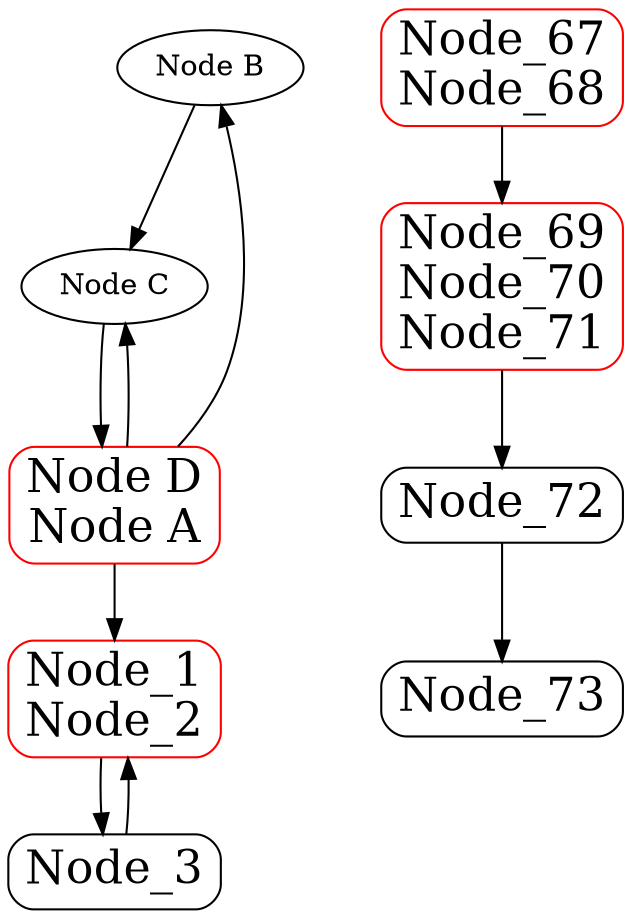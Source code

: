 digraph G {
B [label="Node B"];
C [label="Node C"];
B -> C;
subgraph "sub_graph_1" {
label="sub_graph_1";
Node_3 [shape=Mrecord, fontsize=22, label="Node_3"];
}

subgraph "sub_graph_2" {
label="sub_graph_2";
Node_72 [shape=Mrecord, fontsize=22, label="Node_72"];
Node_72 -> Node_73;
Node_73 [shape=Mrecord, fontsize=22, label="Node_73"];
}

D_A [label="Node D\nNode A", shape=Mrecord, fontsize=22, color=red];
D_A -> B;
D_A -> C;
C -> D_A;
Node_1_Node_2 [label="Node_1\nNode_2", shape=Mrecord, fontsize=22, color=red];
Node_1_Node_2 -> Node_3;
Node_3 -> Node_1_Node_2;
D_A -> Node_1_Node_2;
Node_67_Node_68 [label="Node_67\nNode_68", shape=Mrecord, fontsize=22, color=red];
Node_69_Node_70_Node_71 [label="Node_69\nNode_70\nNode_71", shape=Mrecord, fontsize=22, color=red];
Node_69_Node_70_Node_71 -> Node_72;
Node_67_Node_68 -> Node_69_Node_70_Node_71;
}
